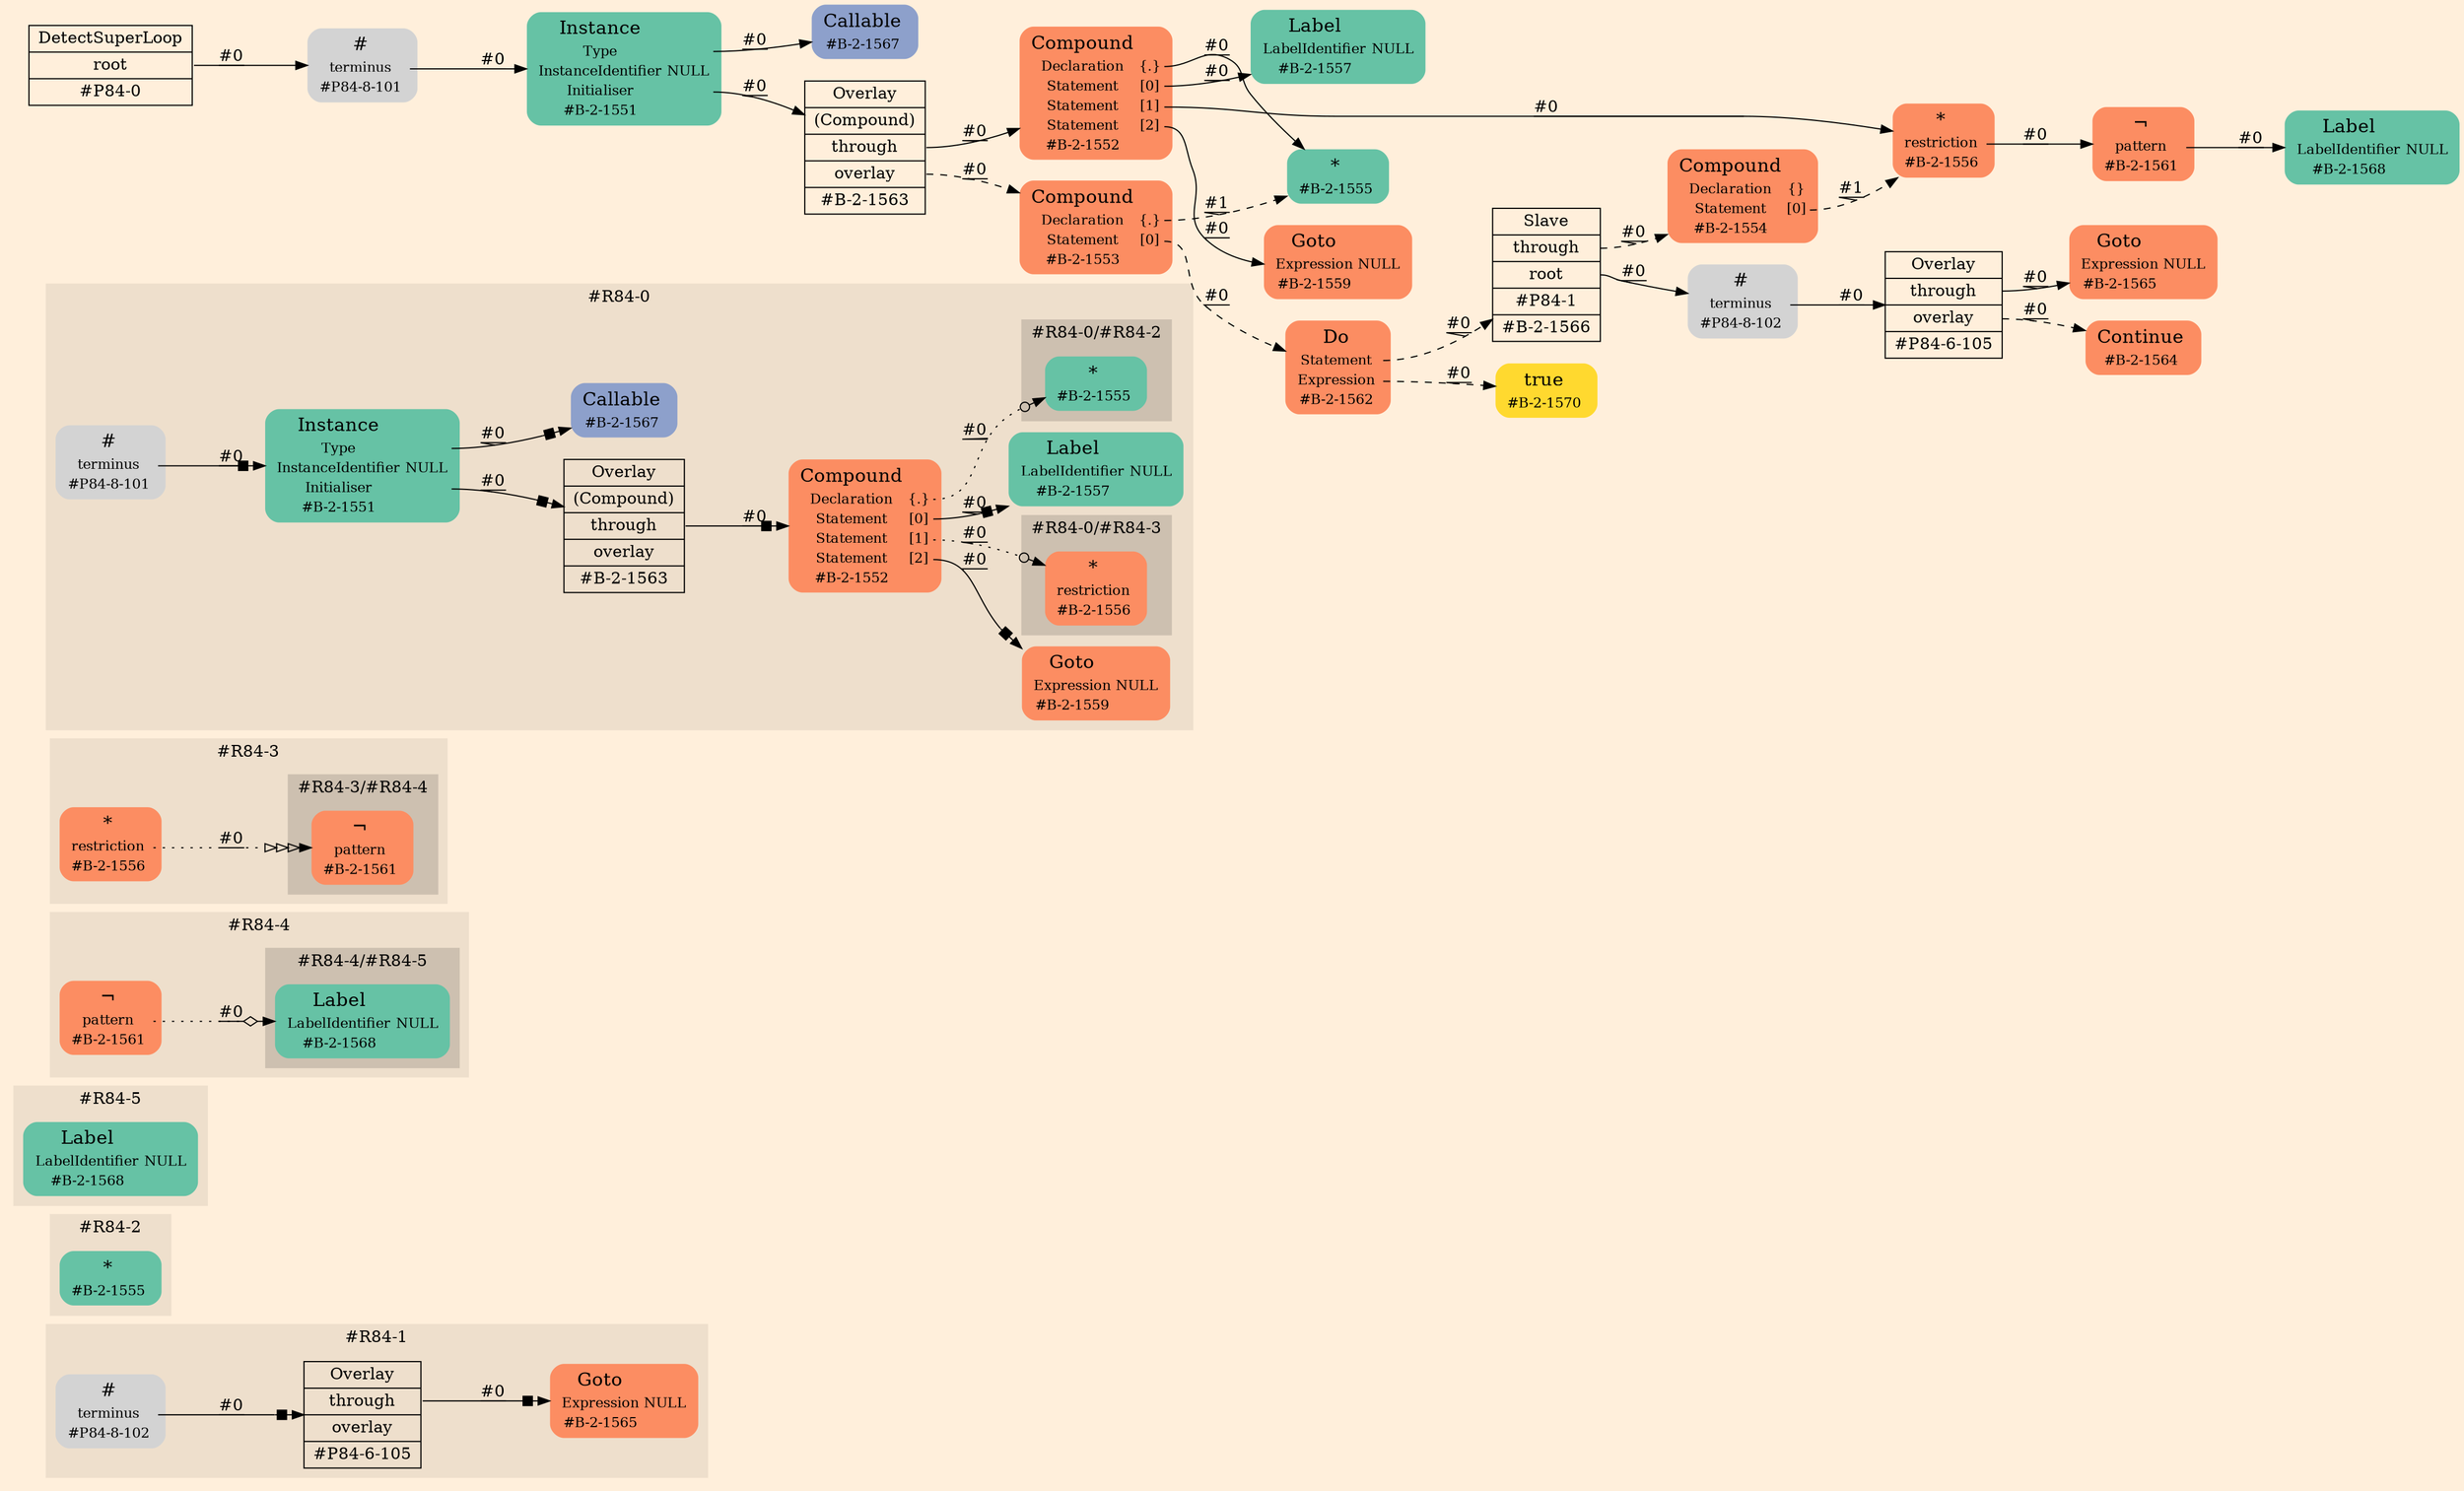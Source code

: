 digraph Inferno {
graph [
    rankdir = "LR"
    bgcolor = antiquewhite1
    color = black
    fontcolor = black
];
node [
];
// -------------------- figure #R84-1 --------------------
subgraph "cluster#R84-1" {
    label = "#R84-1"
    style = "filled"
    color = antiquewhite2
    "#R84-1/#B-2-1565" [
        shape = "plaintext"
        fillcolor = "/set28/2"
        label = <<TABLE BORDER="0" CELLBORDER="0" CELLSPACING="0">
         <TR><TD><FONT POINT-SIZE="16.0">Goto</FONT></TD><TD></TD></TR>
         <TR><TD>Expression</TD><TD PORT="port0">NULL</TD></TR>
         <TR><TD>#B-2-1565</TD><TD PORT="port1"></TD></TR>
        </TABLE>>
        style = "rounded,filled"
        fontsize = "12"
    ];
    
    "#R84-1/#P84-6-105" [
        shape = "record"
        fillcolor = antiquewhite2
        label = "<fixed> Overlay | <port0> through | <port1> overlay | <port2> #P84-6-105"
        style = "filled"
        fontsize = "14"
        color = black
        fontcolor = black
    ];
    
    "#R84-1/#P84-8-102" [
        shape = "plaintext"
        label = <<TABLE BORDER="0" CELLBORDER="0" CELLSPACING="0">
         <TR><TD><FONT POINT-SIZE="16.0">#</FONT></TD><TD></TD></TR>
         <TR><TD>terminus</TD><TD PORT="port0"></TD></TR>
         <TR><TD>#P84-8-102</TD><TD PORT="port1"></TD></TR>
        </TABLE>>
        style = "rounded,filled"
        fontsize = "12"
    ];
    
}


// -------------------- figure #R84-2 --------------------
subgraph "cluster#R84-2" {
    label = "#R84-2"
    style = "filled"
    color = antiquewhite2
    "#R84-2/#B-2-1555" [
        shape = "plaintext"
        fillcolor = "/set28/1"
        label = <<TABLE BORDER="0" CELLBORDER="0" CELLSPACING="0">
         <TR><TD><FONT POINT-SIZE="16.0">*</FONT></TD><TD></TD></TR>
         <TR><TD>#B-2-1555</TD><TD PORT="port0"></TD></TR>
        </TABLE>>
        style = "rounded,filled"
        fontsize = "12"
    ];
    
}


// -------------------- figure #R84-5 --------------------
subgraph "cluster#R84-5" {
    label = "#R84-5"
    style = "filled"
    color = antiquewhite2
    "#R84-5/#B-2-1568" [
        shape = "plaintext"
        fillcolor = "/set28/1"
        label = <<TABLE BORDER="0" CELLBORDER="0" CELLSPACING="0">
         <TR><TD><FONT POINT-SIZE="16.0">Label</FONT></TD><TD></TD></TR>
         <TR><TD>LabelIdentifier</TD><TD PORT="port0">NULL</TD></TR>
         <TR><TD>#B-2-1568</TD><TD PORT="port1"></TD></TR>
        </TABLE>>
        style = "rounded,filled"
        fontsize = "12"
    ];
    
}


// -------------------- figure #R84-4 --------------------
subgraph "cluster#R84-4" {
    label = "#R84-4"
    style = "filled"
    color = antiquewhite2
    "#R84-4/#B-2-1561" [
        shape = "plaintext"
        fillcolor = "/set28/2"
        label = <<TABLE BORDER="0" CELLBORDER="0" CELLSPACING="0">
         <TR><TD><FONT POINT-SIZE="16.0">¬</FONT></TD><TD></TD></TR>
         <TR><TD>pattern</TD><TD PORT="port0"></TD></TR>
         <TR><TD>#B-2-1561</TD><TD PORT="port1"></TD></TR>
        </TABLE>>
        style = "rounded,filled"
        fontsize = "12"
    ];
    
    subgraph "cluster#R84-4/#R84-5" {
        label = "#R84-4/#R84-5"
        style = "filled"
        color = antiquewhite3
        "#R84-4/#0/#B-2-1568" [
            shape = "plaintext"
            fillcolor = "/set28/1"
            label = <<TABLE BORDER="0" CELLBORDER="0" CELLSPACING="0">
             <TR><TD><FONT POINT-SIZE="16.0">Label</FONT></TD><TD></TD></TR>
             <TR><TD>LabelIdentifier</TD><TD PORT="port0">NULL</TD></TR>
             <TR><TD>#B-2-1568</TD><TD PORT="port1"></TD></TR>
            </TABLE>>
            style = "rounded,filled"
            fontsize = "12"
        ];
        
    }
    
}


// -------------------- figure #R84-3 --------------------
subgraph "cluster#R84-3" {
    label = "#R84-3"
    style = "filled"
    color = antiquewhite2
    "#R84-3/#B-2-1556" [
        shape = "plaintext"
        fillcolor = "/set28/2"
        label = <<TABLE BORDER="0" CELLBORDER="0" CELLSPACING="0">
         <TR><TD><FONT POINT-SIZE="16.0">*</FONT></TD><TD></TD></TR>
         <TR><TD>restriction</TD><TD PORT="port0"></TD></TR>
         <TR><TD>#B-2-1556</TD><TD PORT="port1"></TD></TR>
        </TABLE>>
        style = "rounded,filled"
        fontsize = "12"
    ];
    
    subgraph "cluster#R84-3/#R84-4" {
        label = "#R84-3/#R84-4"
        style = "filled"
        color = antiquewhite3
        "#R84-3/#0/#B-2-1561" [
            shape = "plaintext"
            fillcolor = "/set28/2"
            label = <<TABLE BORDER="0" CELLBORDER="0" CELLSPACING="0">
             <TR><TD><FONT POINT-SIZE="16.0">¬</FONT></TD><TD></TD></TR>
             <TR><TD>pattern</TD><TD PORT="port0"></TD></TR>
             <TR><TD>#B-2-1561</TD><TD PORT="port1"></TD></TR>
            </TABLE>>
            style = "rounded,filled"
            fontsize = "12"
        ];
        
    }
    
}


// -------------------- figure #R84-0 --------------------
subgraph "cluster#R84-0" {
    label = "#R84-0"
    style = "filled"
    color = antiquewhite2
    "#R84-0/#B-2-1552" [
        shape = "plaintext"
        fillcolor = "/set28/2"
        label = <<TABLE BORDER="0" CELLBORDER="0" CELLSPACING="0">
         <TR><TD><FONT POINT-SIZE="16.0">Compound</FONT></TD><TD></TD></TR>
         <TR><TD>Declaration</TD><TD PORT="port0">{.}</TD></TR>
         <TR><TD>Statement</TD><TD PORT="port1">[0]</TD></TR>
         <TR><TD>Statement</TD><TD PORT="port2">[1]</TD></TR>
         <TR><TD>Statement</TD><TD PORT="port3">[2]</TD></TR>
         <TR><TD>#B-2-1552</TD><TD PORT="port4"></TD></TR>
        </TABLE>>
        style = "rounded,filled"
        fontsize = "12"
    ];
    
    "#R84-0/#B-2-1559" [
        shape = "plaintext"
        fillcolor = "/set28/2"
        label = <<TABLE BORDER="0" CELLBORDER="0" CELLSPACING="0">
         <TR><TD><FONT POINT-SIZE="16.0">Goto</FONT></TD><TD></TD></TR>
         <TR><TD>Expression</TD><TD PORT="port0">NULL</TD></TR>
         <TR><TD>#B-2-1559</TD><TD PORT="port1"></TD></TR>
        </TABLE>>
        style = "rounded,filled"
        fontsize = "12"
    ];
    
    "#R84-0/#B-2-1551" [
        shape = "plaintext"
        fillcolor = "/set28/1"
        label = <<TABLE BORDER="0" CELLBORDER="0" CELLSPACING="0">
         <TR><TD><FONT POINT-SIZE="16.0">Instance</FONT></TD><TD></TD></TR>
         <TR><TD>Type</TD><TD PORT="port0"></TD></TR>
         <TR><TD>InstanceIdentifier</TD><TD PORT="port1">NULL</TD></TR>
         <TR><TD>Initialiser</TD><TD PORT="port2"></TD></TR>
         <TR><TD>#B-2-1551</TD><TD PORT="port3"></TD></TR>
        </TABLE>>
        style = "rounded,filled"
        fontsize = "12"
    ];
    
    "#R84-0/#B-2-1557" [
        shape = "plaintext"
        fillcolor = "/set28/1"
        label = <<TABLE BORDER="0" CELLBORDER="0" CELLSPACING="0">
         <TR><TD><FONT POINT-SIZE="16.0">Label</FONT></TD><TD></TD></TR>
         <TR><TD>LabelIdentifier</TD><TD PORT="port0">NULL</TD></TR>
         <TR><TD>#B-2-1557</TD><TD PORT="port1"></TD></TR>
        </TABLE>>
        style = "rounded,filled"
        fontsize = "12"
    ];
    
    "#R84-0/#P84-8-101" [
        shape = "plaintext"
        label = <<TABLE BORDER="0" CELLBORDER="0" CELLSPACING="0">
         <TR><TD><FONT POINT-SIZE="16.0">#</FONT></TD><TD></TD></TR>
         <TR><TD>terminus</TD><TD PORT="port0"></TD></TR>
         <TR><TD>#P84-8-101</TD><TD PORT="port1"></TD></TR>
        </TABLE>>
        style = "rounded,filled"
        fontsize = "12"
    ];
    
    "#R84-0/#B-2-1567" [
        shape = "plaintext"
        fillcolor = "/set28/3"
        label = <<TABLE BORDER="0" CELLBORDER="0" CELLSPACING="0">
         <TR><TD><FONT POINT-SIZE="16.0">Callable</FONT></TD><TD></TD></TR>
         <TR><TD>#B-2-1567</TD><TD PORT="port0"></TD></TR>
        </TABLE>>
        style = "rounded,filled"
        fontsize = "12"
    ];
    
    "#R84-0/#B-2-1563" [
        shape = "record"
        fillcolor = antiquewhite2
        label = "<fixed> Overlay | <port0> (Compound) | <port1> through | <port2> overlay | <port3> #B-2-1563"
        style = "filled"
        fontsize = "14"
        color = black
        fontcolor = black
    ];
    
    subgraph "cluster#R84-0/#R84-3" {
        label = "#R84-0/#R84-3"
        style = "filled"
        color = antiquewhite3
        "#R84-0/#0/#B-2-1556" [
            shape = "plaintext"
            fillcolor = "/set28/2"
            label = <<TABLE BORDER="0" CELLBORDER="0" CELLSPACING="0">
             <TR><TD><FONT POINT-SIZE="16.0">*</FONT></TD><TD></TD></TR>
             <TR><TD>restriction</TD><TD PORT="port0"></TD></TR>
             <TR><TD>#B-2-1556</TD><TD PORT="port1"></TD></TR>
            </TABLE>>
            style = "rounded,filled"
            fontsize = "12"
        ];
        
    }
    
    subgraph "cluster#R84-0/#R84-2" {
        label = "#R84-0/#R84-2"
        style = "filled"
        color = antiquewhite3
        "#R84-0/#0/#B-2-1555" [
            shape = "plaintext"
            fillcolor = "/set28/1"
            label = <<TABLE BORDER="0" CELLBORDER="0" CELLSPACING="0">
             <TR><TD><FONT POINT-SIZE="16.0">*</FONT></TD><TD></TD></TR>
             <TR><TD>#B-2-1555</TD><TD PORT="port0"></TD></TR>
            </TABLE>>
            style = "rounded,filled"
            fontsize = "12"
        ];
        
    }
    
}


// -------------------- transformation figure --------------------
"CR#P84-0" [
    shape = "record"
    fillcolor = antiquewhite1
    label = "<fixed> DetectSuperLoop | <port0> root | <port1> #P84-0"
    style = "filled"
    fontsize = "14"
    color = black
    fontcolor = black
];

"#P84-8-101" [
    shape = "plaintext"
    label = <<TABLE BORDER="0" CELLBORDER="0" CELLSPACING="0">
     <TR><TD><FONT POINT-SIZE="16.0">#</FONT></TD><TD></TD></TR>
     <TR><TD>terminus</TD><TD PORT="port0"></TD></TR>
     <TR><TD>#P84-8-101</TD><TD PORT="port1"></TD></TR>
    </TABLE>>
    style = "rounded,filled"
    fontsize = "12"
];

"#B-2-1551" [
    shape = "plaintext"
    fillcolor = "/set28/1"
    label = <<TABLE BORDER="0" CELLBORDER="0" CELLSPACING="0">
     <TR><TD><FONT POINT-SIZE="16.0">Instance</FONT></TD><TD></TD></TR>
     <TR><TD>Type</TD><TD PORT="port0"></TD></TR>
     <TR><TD>InstanceIdentifier</TD><TD PORT="port1">NULL</TD></TR>
     <TR><TD>Initialiser</TD><TD PORT="port2"></TD></TR>
     <TR><TD>#B-2-1551</TD><TD PORT="port3"></TD></TR>
    </TABLE>>
    style = "rounded,filled"
    fontsize = "12"
];

"#B-2-1567" [
    shape = "plaintext"
    fillcolor = "/set28/3"
    label = <<TABLE BORDER="0" CELLBORDER="0" CELLSPACING="0">
     <TR><TD><FONT POINT-SIZE="16.0">Callable</FONT></TD><TD></TD></TR>
     <TR><TD>#B-2-1567</TD><TD PORT="port0"></TD></TR>
    </TABLE>>
    style = "rounded,filled"
    fontsize = "12"
];

"#B-2-1563" [
    shape = "record"
    fillcolor = antiquewhite1
    label = "<fixed> Overlay | <port0> (Compound) | <port1> through | <port2> overlay | <port3> #B-2-1563"
    style = "filled"
    fontsize = "14"
    color = black
    fontcolor = black
];

"#B-2-1552" [
    shape = "plaintext"
    fillcolor = "/set28/2"
    label = <<TABLE BORDER="0" CELLBORDER="0" CELLSPACING="0">
     <TR><TD><FONT POINT-SIZE="16.0">Compound</FONT></TD><TD></TD></TR>
     <TR><TD>Declaration</TD><TD PORT="port0">{.}</TD></TR>
     <TR><TD>Statement</TD><TD PORT="port1">[0]</TD></TR>
     <TR><TD>Statement</TD><TD PORT="port2">[1]</TD></TR>
     <TR><TD>Statement</TD><TD PORT="port3">[2]</TD></TR>
     <TR><TD>#B-2-1552</TD><TD PORT="port4"></TD></TR>
    </TABLE>>
    style = "rounded,filled"
    fontsize = "12"
];

"#B-2-1555" [
    shape = "plaintext"
    fillcolor = "/set28/1"
    label = <<TABLE BORDER="0" CELLBORDER="0" CELLSPACING="0">
     <TR><TD><FONT POINT-SIZE="16.0">*</FONT></TD><TD></TD></TR>
     <TR><TD>#B-2-1555</TD><TD PORT="port0"></TD></TR>
    </TABLE>>
    style = "rounded,filled"
    fontsize = "12"
];

"#B-2-1557" [
    shape = "plaintext"
    fillcolor = "/set28/1"
    label = <<TABLE BORDER="0" CELLBORDER="0" CELLSPACING="0">
     <TR><TD><FONT POINT-SIZE="16.0">Label</FONT></TD><TD></TD></TR>
     <TR><TD>LabelIdentifier</TD><TD PORT="port0">NULL</TD></TR>
     <TR><TD>#B-2-1557</TD><TD PORT="port1"></TD></TR>
    </TABLE>>
    style = "rounded,filled"
    fontsize = "12"
];

"#B-2-1556" [
    shape = "plaintext"
    fillcolor = "/set28/2"
    label = <<TABLE BORDER="0" CELLBORDER="0" CELLSPACING="0">
     <TR><TD><FONT POINT-SIZE="16.0">*</FONT></TD><TD></TD></TR>
     <TR><TD>restriction</TD><TD PORT="port0"></TD></TR>
     <TR><TD>#B-2-1556</TD><TD PORT="port1"></TD></TR>
    </TABLE>>
    style = "rounded,filled"
    fontsize = "12"
];

"#B-2-1561" [
    shape = "plaintext"
    fillcolor = "/set28/2"
    label = <<TABLE BORDER="0" CELLBORDER="0" CELLSPACING="0">
     <TR><TD><FONT POINT-SIZE="16.0">¬</FONT></TD><TD></TD></TR>
     <TR><TD>pattern</TD><TD PORT="port0"></TD></TR>
     <TR><TD>#B-2-1561</TD><TD PORT="port1"></TD></TR>
    </TABLE>>
    style = "rounded,filled"
    fontsize = "12"
];

"#B-2-1568" [
    shape = "plaintext"
    fillcolor = "/set28/1"
    label = <<TABLE BORDER="0" CELLBORDER="0" CELLSPACING="0">
     <TR><TD><FONT POINT-SIZE="16.0">Label</FONT></TD><TD></TD></TR>
     <TR><TD>LabelIdentifier</TD><TD PORT="port0">NULL</TD></TR>
     <TR><TD>#B-2-1568</TD><TD PORT="port1"></TD></TR>
    </TABLE>>
    style = "rounded,filled"
    fontsize = "12"
];

"#B-2-1559" [
    shape = "plaintext"
    fillcolor = "/set28/2"
    label = <<TABLE BORDER="0" CELLBORDER="0" CELLSPACING="0">
     <TR><TD><FONT POINT-SIZE="16.0">Goto</FONT></TD><TD></TD></TR>
     <TR><TD>Expression</TD><TD PORT="port0">NULL</TD></TR>
     <TR><TD>#B-2-1559</TD><TD PORT="port1"></TD></TR>
    </TABLE>>
    style = "rounded,filled"
    fontsize = "12"
];

"#B-2-1553" [
    shape = "plaintext"
    fillcolor = "/set28/2"
    label = <<TABLE BORDER="0" CELLBORDER="0" CELLSPACING="0">
     <TR><TD><FONT POINT-SIZE="16.0">Compound</FONT></TD><TD></TD></TR>
     <TR><TD>Declaration</TD><TD PORT="port0">{.}</TD></TR>
     <TR><TD>Statement</TD><TD PORT="port1">[0]</TD></TR>
     <TR><TD>#B-2-1553</TD><TD PORT="port2"></TD></TR>
    </TABLE>>
    style = "rounded,filled"
    fontsize = "12"
];

"#B-2-1562" [
    shape = "plaintext"
    fillcolor = "/set28/2"
    label = <<TABLE BORDER="0" CELLBORDER="0" CELLSPACING="0">
     <TR><TD><FONT POINT-SIZE="16.0">Do</FONT></TD><TD></TD></TR>
     <TR><TD>Statement</TD><TD PORT="port0"></TD></TR>
     <TR><TD>Expression</TD><TD PORT="port1"></TD></TR>
     <TR><TD>#B-2-1562</TD><TD PORT="port2"></TD></TR>
    </TABLE>>
    style = "rounded,filled"
    fontsize = "12"
];

"#B-2-1566" [
    shape = "record"
    fillcolor = antiquewhite1
    label = "<fixed> Slave | <port0> through | <port1> root | <port2> #P84-1 | <port3> #B-2-1566"
    style = "filled"
    fontsize = "14"
    color = black
    fontcolor = black
];

"#B-2-1554" [
    shape = "plaintext"
    fillcolor = "/set28/2"
    label = <<TABLE BORDER="0" CELLBORDER="0" CELLSPACING="0">
     <TR><TD><FONT POINT-SIZE="16.0">Compound</FONT></TD><TD></TD></TR>
     <TR><TD>Declaration</TD><TD PORT="port0">{}</TD></TR>
     <TR><TD>Statement</TD><TD PORT="port1">[0]</TD></TR>
     <TR><TD>#B-2-1554</TD><TD PORT="port2"></TD></TR>
    </TABLE>>
    style = "rounded,filled"
    fontsize = "12"
];

"#P84-8-102" [
    shape = "plaintext"
    label = <<TABLE BORDER="0" CELLBORDER="0" CELLSPACING="0">
     <TR><TD><FONT POINT-SIZE="16.0">#</FONT></TD><TD></TD></TR>
     <TR><TD>terminus</TD><TD PORT="port0"></TD></TR>
     <TR><TD>#P84-8-102</TD><TD PORT="port1"></TD></TR>
    </TABLE>>
    style = "rounded,filled"
    fontsize = "12"
];

"#P84-6-105" [
    shape = "record"
    fillcolor = antiquewhite1
    label = "<fixed> Overlay | <port0> through | <port1> overlay | <port2> #P84-6-105"
    style = "filled"
    fontsize = "14"
    color = black
    fontcolor = black
];

"#B-2-1565" [
    shape = "plaintext"
    fillcolor = "/set28/2"
    label = <<TABLE BORDER="0" CELLBORDER="0" CELLSPACING="0">
     <TR><TD><FONT POINT-SIZE="16.0">Goto</FONT></TD><TD></TD></TR>
     <TR><TD>Expression</TD><TD PORT="port0">NULL</TD></TR>
     <TR><TD>#B-2-1565</TD><TD PORT="port1"></TD></TR>
    </TABLE>>
    style = "rounded,filled"
    fontsize = "12"
];

"#B-2-1564" [
    shape = "plaintext"
    fillcolor = "/set28/2"
    label = <<TABLE BORDER="0" CELLBORDER="0" CELLSPACING="0">
     <TR><TD><FONT POINT-SIZE="16.0">Continue</FONT></TD><TD></TD></TR>
     <TR><TD>#B-2-1564</TD><TD PORT="port0"></TD></TR>
    </TABLE>>
    style = "rounded,filled"
    fontsize = "12"
];

"#B-2-1570" [
    shape = "plaintext"
    fillcolor = "/set28/6"
    label = <<TABLE BORDER="0" CELLBORDER="0" CELLSPACING="0">
     <TR><TD><FONT POINT-SIZE="16.0">true</FONT></TD><TD></TD></TR>
     <TR><TD>#B-2-1570</TD><TD PORT="port0"></TD></TR>
    </TABLE>>
    style = "rounded,filled"
    fontsize = "12"
];



// -------------------- links --------------------
// links for block CR#P84-0
"CR#P84-0":port0 -> "#P84-8-101" [
    style="solid"
    label = "#0"
    decorate = true
    color = black
    fontcolor = black
];

// links for block #P84-8-101
"#P84-8-101":port0 -> "#B-2-1551" [
    style="solid"
    label = "#0"
    decorate = true
    color = black
    fontcolor = black
];

// links for block #B-2-1551
"#B-2-1551":port0 -> "#B-2-1567" [
    style="solid"
    label = "#0"
    decorate = true
    color = black
    fontcolor = black
];

"#B-2-1551":port2 -> "#B-2-1563" [
    style="solid"
    label = "#0"
    decorate = true
    color = black
    fontcolor = black
];

// links for block #B-2-1567
// links for block #B-2-1563
"#B-2-1563":port1 -> "#B-2-1552" [
    style="solid"
    label = "#0"
    decorate = true
    color = black
    fontcolor = black
];

"#B-2-1563":port2 -> "#B-2-1553" [
    style="dashed"
    label = "#0"
    decorate = true
    color = black
    fontcolor = black
];

// links for block #B-2-1552
"#B-2-1552":port0 -> "#B-2-1555" [
    style="solid"
    label = "#0"
    decorate = true
    color = black
    fontcolor = black
];

"#B-2-1552":port1 -> "#B-2-1557" [
    style="solid"
    label = "#0"
    decorate = true
    color = black
    fontcolor = black
];

"#B-2-1552":port2 -> "#B-2-1556" [
    style="solid"
    label = "#0"
    decorate = true
    color = black
    fontcolor = black
];

"#B-2-1552":port3 -> "#B-2-1559" [
    style="solid"
    label = "#0"
    decorate = true
    color = black
    fontcolor = black
];

// links for block #B-2-1555
// links for block #B-2-1557
// links for block #B-2-1556
"#B-2-1556":port0 -> "#B-2-1561" [
    style="solid"
    label = "#0"
    decorate = true
    color = black
    fontcolor = black
];

// links for block #B-2-1561
"#B-2-1561":port0 -> "#B-2-1568" [
    style="solid"
    label = "#0"
    decorate = true
    color = black
    fontcolor = black
];

// links for block #B-2-1568
// links for block #B-2-1559
// links for block #B-2-1553
"#B-2-1553":port0 -> "#B-2-1555" [
    style="dashed"
    label = "#1"
    decorate = true
    color = black
    fontcolor = black
];

"#B-2-1553":port1 -> "#B-2-1562" [
    style="dashed"
    label = "#0"
    decorate = true
    color = black
    fontcolor = black
];

// links for block #B-2-1562
"#B-2-1562":port0 -> "#B-2-1566" [
    style="dashed"
    label = "#0"
    decorate = true
    color = black
    fontcolor = black
];

"#B-2-1562":port1 -> "#B-2-1570" [
    style="dashed"
    label = "#0"
    decorate = true
    color = black
    fontcolor = black
];

// links for block #B-2-1566
"#B-2-1566":port0 -> "#B-2-1554" [
    style="dashed"
    label = "#0"
    decorate = true
    color = black
    fontcolor = black
];

"#B-2-1566":port1 -> "#P84-8-102" [
    style="solid"
    label = "#0"
    decorate = true
    color = black
    fontcolor = black
];

// links for block #B-2-1554
"#B-2-1554":port1 -> "#B-2-1556" [
    style="dashed"
    label = "#1"
    decorate = true
    color = black
    fontcolor = black
];

// links for block #P84-8-102
"#P84-8-102":port0 -> "#P84-6-105" [
    style="solid"
    label = "#0"
    decorate = true
    color = black
    fontcolor = black
];

// links for block #P84-6-105
"#P84-6-105":port0 -> "#B-2-1565" [
    style="solid"
    label = "#0"
    decorate = true
    color = black
    fontcolor = black
];

"#P84-6-105":port1 -> "#B-2-1564" [
    style="dashed"
    label = "#0"
    decorate = true
    color = black
    fontcolor = black
];

// links for block #B-2-1565
// links for block #B-2-1564
// links for block #B-2-1570
// links for block #R84-0/#B-2-1552
"#R84-0/#B-2-1552":port0 -> "#R84-0/#0/#B-2-1555" [
    style="dotted"
    arrowhead="normalnoneodot"
    label = "#0"
    decorate = true
    color = black
    fontcolor = black
];

"#R84-0/#B-2-1552":port1 -> "#R84-0/#B-2-1557" [
    style="solid"
    arrowhead="normalnonebox"
    label = "#0"
    decorate = true
    color = black
    fontcolor = black
];

"#R84-0/#B-2-1552":port2 -> "#R84-0/#0/#B-2-1556" [
    style="dotted"
    arrowhead="normalnoneodot"
    label = "#0"
    decorate = true
    color = black
    fontcolor = black
];

"#R84-0/#B-2-1552":port3 -> "#R84-0/#B-2-1559" [
    style="solid"
    arrowhead="normalnonebox"
    label = "#0"
    decorate = true
    color = black
    fontcolor = black
];

// links for block #R84-0/#B-2-1559
// links for block #R84-0/#B-2-1551
"#R84-0/#B-2-1551":port0 -> "#R84-0/#B-2-1567" [
    style="solid"
    arrowhead="normalnonebox"
    label = "#0"
    decorate = true
    color = black
    fontcolor = black
];

"#R84-0/#B-2-1551":port2 -> "#R84-0/#B-2-1563" [
    style="solid"
    arrowhead="normalnonebox"
    label = "#0"
    decorate = true
    color = black
    fontcolor = black
];

// links for block #R84-0/#B-2-1557
// links for block #R84-0/#P84-8-101
"#R84-0/#P84-8-101":port0 -> "#R84-0/#B-2-1551" [
    style="solid"
    arrowhead="normalnonebox"
    label = "#0"
    decorate = true
    color = black
    fontcolor = black
];

// links for block #R84-0/#B-2-1567
// links for block #R84-0/#B-2-1563
"#R84-0/#B-2-1563":port1 -> "#R84-0/#B-2-1552" [
    style="solid"
    arrowhead="normalnonebox"
    label = "#0"
    decorate = true
    color = black
    fontcolor = black
];

// links for block #R84-0/#0/#B-2-1556
// links for block #R84-0/#0/#B-2-1555
// links for block #R84-3/#B-2-1556
"#R84-3/#B-2-1556":port0 -> "#R84-3/#0/#B-2-1561" [
    style="dotted"
    arrowhead="normalonormalonormalonormal"
    label = "#0"
    decorate = true
    color = black
    fontcolor = black
];

// links for block #R84-3/#0/#B-2-1561
// links for block #R84-4/#B-2-1561
"#R84-4/#B-2-1561":port0 -> "#R84-4/#0/#B-2-1568" [
    style="dotted"
    arrowhead="normalnoneodiamond"
    label = "#0"
    decorate = true
    color = black
    fontcolor = black
];

// links for block #R84-4/#0/#B-2-1568
// links for block #R84-5/#B-2-1568
// links for block #R84-2/#B-2-1555
// links for block #R84-1/#B-2-1565
// links for block #R84-1/#P84-6-105
"#R84-1/#P84-6-105":port0 -> "#R84-1/#B-2-1565" [
    style="solid"
    arrowhead="normalnonebox"
    label = "#0"
    decorate = true
    color = black
    fontcolor = black
];

// links for block #R84-1/#P84-8-102
"#R84-1/#P84-8-102":port0 -> "#R84-1/#P84-6-105" [
    style="solid"
    arrowhead="normalnonebox"
    label = "#0"
    decorate = true
    color = black
    fontcolor = black
];

}

